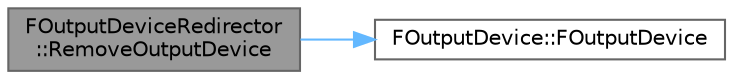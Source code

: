 digraph "FOutputDeviceRedirector::RemoveOutputDevice"
{
 // INTERACTIVE_SVG=YES
 // LATEX_PDF_SIZE
  bgcolor="transparent";
  edge [fontname=Helvetica,fontsize=10,labelfontname=Helvetica,labelfontsize=10];
  node [fontname=Helvetica,fontsize=10,shape=box,height=0.2,width=0.4];
  rankdir="LR";
  Node1 [id="Node000001",label="FOutputDeviceRedirector\l::RemoveOutputDevice",height=0.2,width=0.4,color="gray40", fillcolor="grey60", style="filled", fontcolor="black",tooltip="Removes an output device from the chain of redirections."];
  Node1 -> Node2 [id="edge1_Node000001_Node000002",color="steelblue1",style="solid",tooltip=" "];
  Node2 [id="Node000002",label="FOutputDevice::FOutputDevice",height=0.2,width=0.4,color="grey40", fillcolor="white", style="filled",URL="$d6/dfe/classFOutputDevice.html#a7e23ab09e028c875e4cb8b9edd33b750",tooltip=" "];
}
